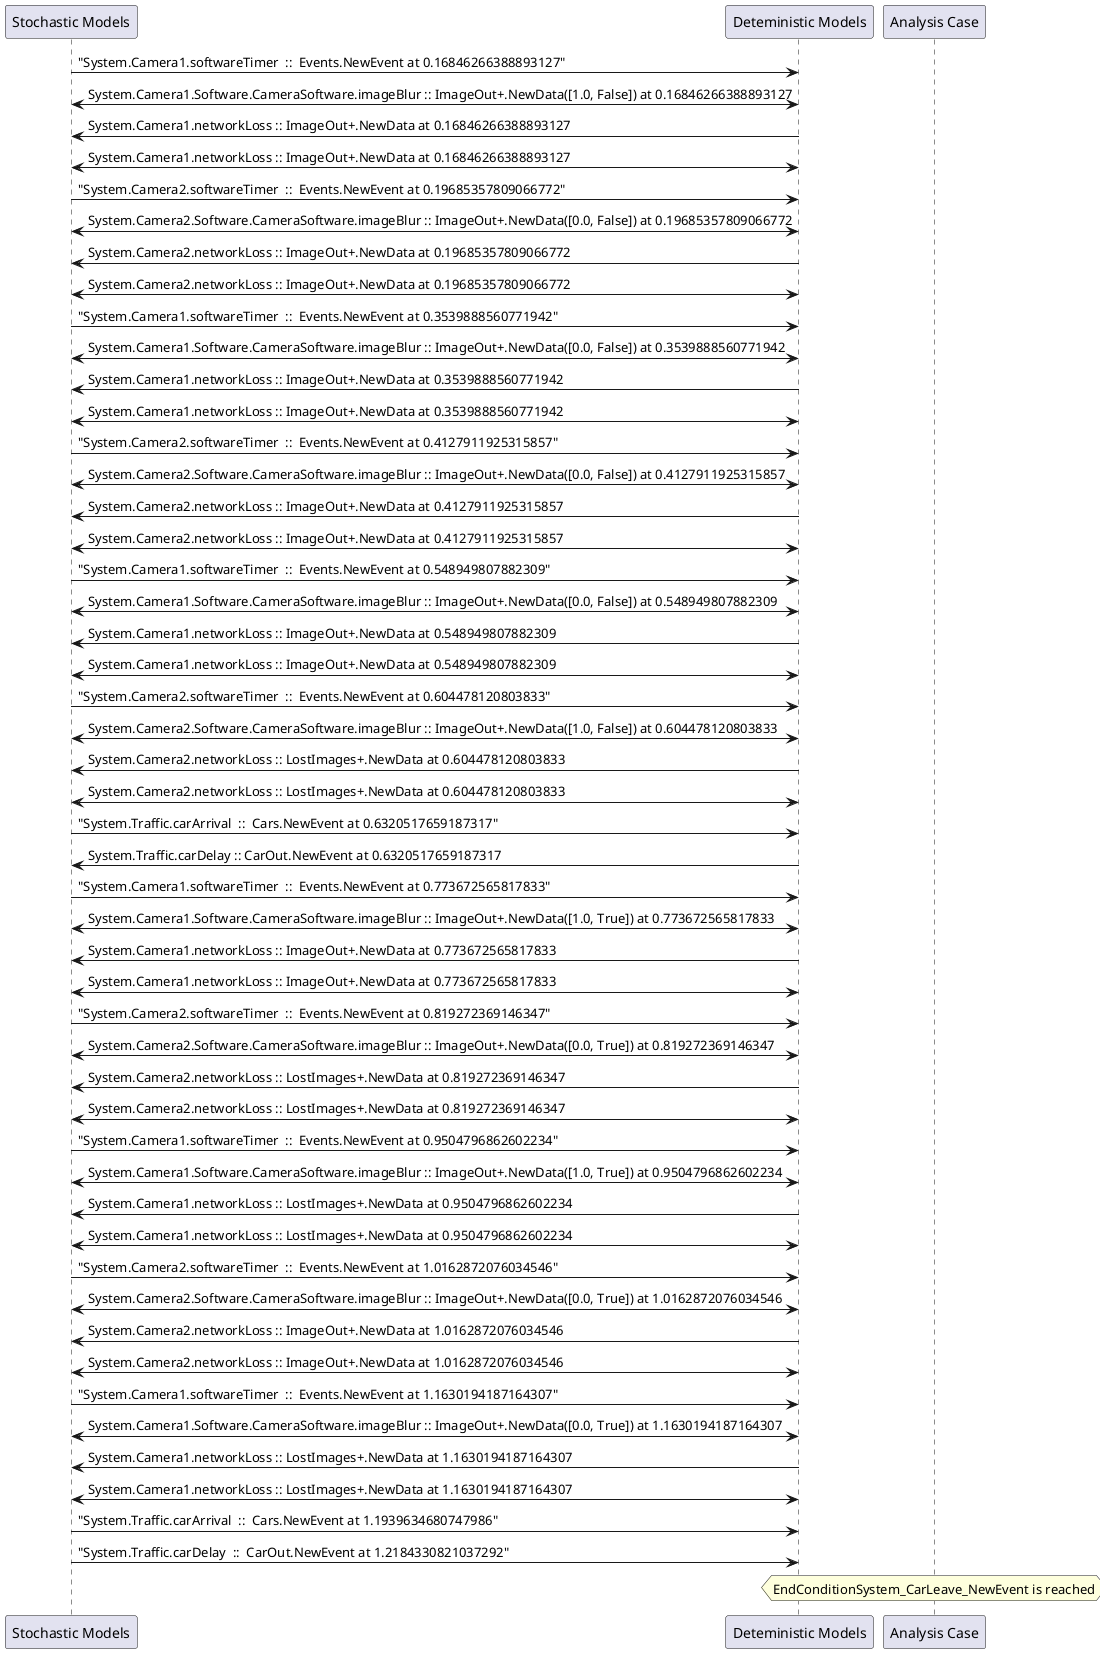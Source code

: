 
	@startuml
	participant "Stochastic Models" as stochmodel
	participant "Deteministic Models" as detmodel
	participant "Analysis Case" as analysis
	{719_stop} stochmodel -> detmodel : "System.Camera1.softwareTimer  ::  Events.NewEvent at 0.16846266388893127"
detmodel <-> stochmodel : System.Camera1.Software.CameraSoftware.imageBlur :: ImageOut+.NewData([1.0, False]) at 0.16846266388893127
detmodel -> stochmodel : System.Camera1.networkLoss :: ImageOut+.NewData at 0.16846266388893127
detmodel <-> stochmodel : System.Camera1.networkLoss :: ImageOut+.NewData at 0.16846266388893127
{735_stop} stochmodel -> detmodel : "System.Camera2.softwareTimer  ::  Events.NewEvent at 0.19685357809066772"
detmodel <-> stochmodel : System.Camera2.Software.CameraSoftware.imageBlur :: ImageOut+.NewData([0.0, False]) at 0.19685357809066772
detmodel -> stochmodel : System.Camera2.networkLoss :: ImageOut+.NewData at 0.19685357809066772
detmodel <-> stochmodel : System.Camera2.networkLoss :: ImageOut+.NewData at 0.19685357809066772
{720_stop} stochmodel -> detmodel : "System.Camera1.softwareTimer  ::  Events.NewEvent at 0.3539888560771942"
detmodel <-> stochmodel : System.Camera1.Software.CameraSoftware.imageBlur :: ImageOut+.NewData([0.0, False]) at 0.3539888560771942
detmodel -> stochmodel : System.Camera1.networkLoss :: ImageOut+.NewData at 0.3539888560771942
detmodel <-> stochmodel : System.Camera1.networkLoss :: ImageOut+.NewData at 0.3539888560771942
{736_stop} stochmodel -> detmodel : "System.Camera2.softwareTimer  ::  Events.NewEvent at 0.4127911925315857"
detmodel <-> stochmodel : System.Camera2.Software.CameraSoftware.imageBlur :: ImageOut+.NewData([0.0, False]) at 0.4127911925315857
detmodel -> stochmodel : System.Camera2.networkLoss :: ImageOut+.NewData at 0.4127911925315857
detmodel <-> stochmodel : System.Camera2.networkLoss :: ImageOut+.NewData at 0.4127911925315857
{721_stop} stochmodel -> detmodel : "System.Camera1.softwareTimer  ::  Events.NewEvent at 0.548949807882309"
detmodel <-> stochmodel : System.Camera1.Software.CameraSoftware.imageBlur :: ImageOut+.NewData([0.0, False]) at 0.548949807882309
detmodel -> stochmodel : System.Camera1.networkLoss :: ImageOut+.NewData at 0.548949807882309
detmodel <-> stochmodel : System.Camera1.networkLoss :: ImageOut+.NewData at 0.548949807882309
{737_stop} stochmodel -> detmodel : "System.Camera2.softwareTimer  ::  Events.NewEvent at 0.604478120803833"
detmodel <-> stochmodel : System.Camera2.Software.CameraSoftware.imageBlur :: ImageOut+.NewData([1.0, False]) at 0.604478120803833
detmodel -> stochmodel : System.Camera2.networkLoss :: LostImages+.NewData at 0.604478120803833
detmodel <-> stochmodel : System.Camera2.networkLoss :: LostImages+.NewData at 0.604478120803833
{750_stop} stochmodel -> detmodel : "System.Traffic.carArrival  ::  Cars.NewEvent at 0.6320517659187317"
{760_start} detmodel -> stochmodel : System.Traffic.carDelay :: CarOut.NewEvent at 0.6320517659187317
{722_stop} stochmodel -> detmodel : "System.Camera1.softwareTimer  ::  Events.NewEvent at 0.773672565817833"
detmodel <-> stochmodel : System.Camera1.Software.CameraSoftware.imageBlur :: ImageOut+.NewData([1.0, True]) at 0.773672565817833
detmodel -> stochmodel : System.Camera1.networkLoss :: ImageOut+.NewData at 0.773672565817833
detmodel <-> stochmodel : System.Camera1.networkLoss :: ImageOut+.NewData at 0.773672565817833
{738_stop} stochmodel -> detmodel : "System.Camera2.softwareTimer  ::  Events.NewEvent at 0.819272369146347"
detmodel <-> stochmodel : System.Camera2.Software.CameraSoftware.imageBlur :: ImageOut+.NewData([0.0, True]) at 0.819272369146347
detmodel -> stochmodel : System.Camera2.networkLoss :: LostImages+.NewData at 0.819272369146347
detmodel <-> stochmodel : System.Camera2.networkLoss :: LostImages+.NewData at 0.819272369146347
{723_stop} stochmodel -> detmodel : "System.Camera1.softwareTimer  ::  Events.NewEvent at 0.9504796862602234"
detmodel <-> stochmodel : System.Camera1.Software.CameraSoftware.imageBlur :: ImageOut+.NewData([1.0, True]) at 0.9504796862602234
detmodel -> stochmodel : System.Camera1.networkLoss :: LostImages+.NewData at 0.9504796862602234
detmodel <-> stochmodel : System.Camera1.networkLoss :: LostImages+.NewData at 0.9504796862602234
{739_stop} stochmodel -> detmodel : "System.Camera2.softwareTimer  ::  Events.NewEvent at 1.0162872076034546"
detmodel <-> stochmodel : System.Camera2.Software.CameraSoftware.imageBlur :: ImageOut+.NewData([0.0, True]) at 1.0162872076034546
detmodel -> stochmodel : System.Camera2.networkLoss :: ImageOut+.NewData at 1.0162872076034546
detmodel <-> stochmodel : System.Camera2.networkLoss :: ImageOut+.NewData at 1.0162872076034546
{724_stop} stochmodel -> detmodel : "System.Camera1.softwareTimer  ::  Events.NewEvent at 1.1630194187164307"
detmodel <-> stochmodel : System.Camera1.Software.CameraSoftware.imageBlur :: ImageOut+.NewData([0.0, True]) at 1.1630194187164307
detmodel -> stochmodel : System.Camera1.networkLoss :: LostImages+.NewData at 1.1630194187164307
detmodel <-> stochmodel : System.Camera1.networkLoss :: LostImages+.NewData at 1.1630194187164307
{751_stop} stochmodel -> detmodel : "System.Traffic.carArrival  ::  Cars.NewEvent at 1.1939634680747986"
{760_stop} stochmodel -> detmodel : "System.Traffic.carDelay  ::  CarOut.NewEvent at 1.2184330821037292"
{760_start} <-> {760_stop} : delay
hnote over analysis 
EndConditionSystem_CarLeave_NewEvent is reached
endnote
@enduml